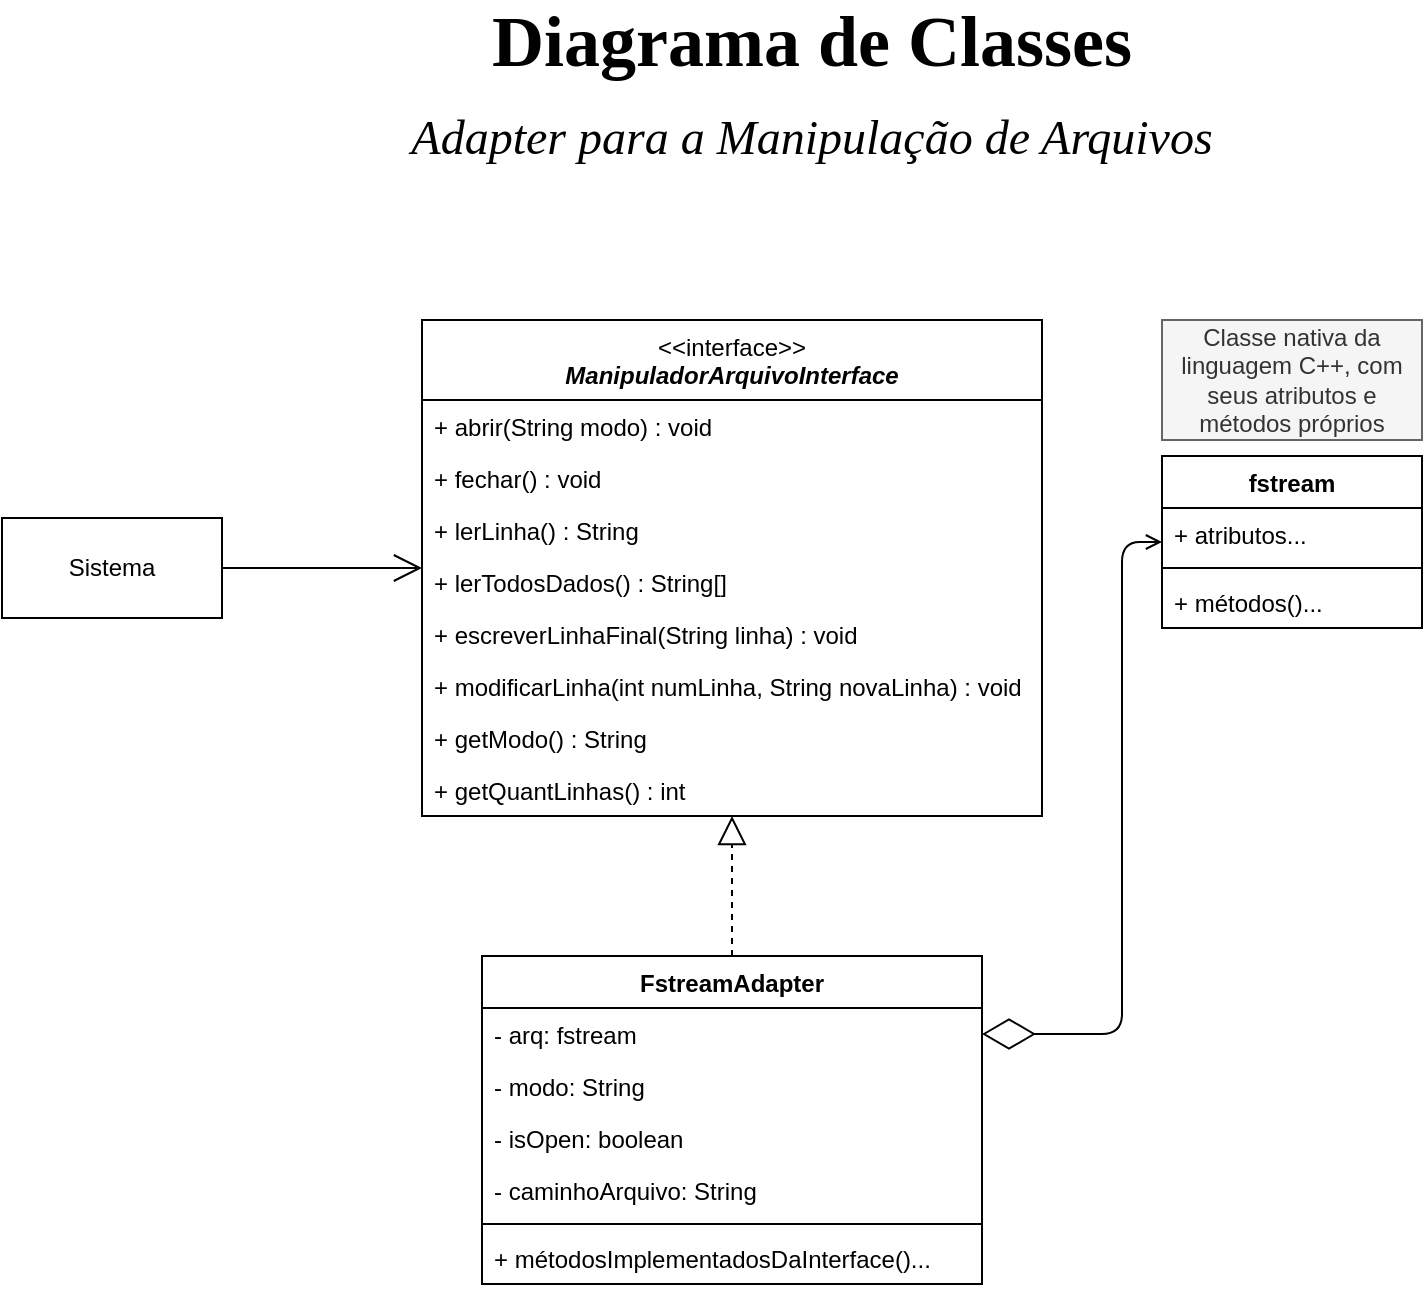 <mxfile>
    <diagram id="FfDZVrdgh5tswIlTiFFX" name="Page-1">
        <mxGraphModel dx="993" dy="496" grid="1" gridSize="10" guides="1" tooltips="1" connect="1" arrows="1" fold="1" page="1" pageScale="1" pageWidth="1169" pageHeight="827" background="none" math="0" shadow="0">
            <root>
                <mxCell id="0"/>
                <mxCell id="1" parent="0"/>
                <mxCell id="2" value="&lt;div&gt;&lt;b&gt;Diagrama de Classes&lt;/b&gt;&lt;/div&gt;&lt;div&gt;&lt;i&gt;&lt;font style=&quot;font-size: 24px;&quot;&gt;Adapter para a Manipulação de Arquivos&lt;/font&gt;&lt;/i&gt;&lt;/div&gt;" style="text;html=1;align=center;verticalAlign=middle;whiteSpace=wrap;rounded=0;fontFamily=Times New Roman;fontSize=36;" parent="1" vertex="1">
                    <mxGeometry x="374" y="40" width="422" height="70" as="geometry"/>
                </mxCell>
                <mxCell id="3" value="Sistema" style="html=1;whiteSpace=wrap;" parent="1" vertex="1">
                    <mxGeometry x="180" y="291" width="110" height="50" as="geometry"/>
                </mxCell>
                <mxCell id="4" value="&lt;div&gt;&lt;span style=&quot;font-weight: normal;&quot;&gt;&amp;lt;&amp;lt;interface&amp;gt;&amp;gt;&lt;/span&gt;&lt;/div&gt;&lt;i&gt;ManipuladorArquivoInterface&lt;/i&gt;" style="swimlane;fontStyle=1;align=center;verticalAlign=top;childLayout=stackLayout;horizontal=1;startSize=40;horizontalStack=0;resizeParent=1;resizeParentMax=0;resizeLast=0;collapsible=1;marginBottom=0;whiteSpace=wrap;html=1;strokeColor=#000000;" parent="1" vertex="1">
                    <mxGeometry x="390" y="192" width="310" height="248" as="geometry"/>
                </mxCell>
                <mxCell id="7" value="+ abrir(String modo) : void" style="text;strokeColor=none;fillColor=none;align=left;verticalAlign=top;spacingLeft=4;spacingRight=4;overflow=hidden;rotatable=0;points=[[0,0.5],[1,0.5]];portConstraint=eastwest;whiteSpace=wrap;html=1;" parent="4" vertex="1">
                    <mxGeometry y="40" width="310" height="26" as="geometry"/>
                </mxCell>
                <mxCell id="9" value="+ fechar() : void" style="text;strokeColor=none;fillColor=none;align=left;verticalAlign=top;spacingLeft=4;spacingRight=4;overflow=hidden;rotatable=0;points=[[0,0.5],[1,0.5]];portConstraint=eastwest;whiteSpace=wrap;html=1;" parent="4" vertex="1">
                    <mxGeometry y="66" width="310" height="26" as="geometry"/>
                </mxCell>
                <mxCell id="11" value="+ lerLinha() : String" style="text;strokeColor=none;fillColor=none;align=left;verticalAlign=top;spacingLeft=4;spacingRight=4;overflow=hidden;rotatable=0;points=[[0,0.5],[1,0.5]];portConstraint=eastwest;whiteSpace=wrap;html=1;" parent="4" vertex="1">
                    <mxGeometry y="92" width="310" height="26" as="geometry"/>
                </mxCell>
                <mxCell id="12" value="+ lerTodosDados() : String[]" style="text;strokeColor=none;fillColor=none;align=left;verticalAlign=top;spacingLeft=4;spacingRight=4;overflow=hidden;rotatable=0;points=[[0,0.5],[1,0.5]];portConstraint=eastwest;whiteSpace=wrap;html=1;" parent="4" vertex="1">
                    <mxGeometry y="118" width="310" height="26" as="geometry"/>
                </mxCell>
                <mxCell id="13" value="+ escreverLinhaFinal(String linha) : void" style="text;strokeColor=none;fillColor=none;align=left;verticalAlign=top;spacingLeft=4;spacingRight=4;overflow=hidden;rotatable=0;points=[[0,0.5],[1,0.5]];portConstraint=eastwest;whiteSpace=wrap;html=1;" parent="4" vertex="1">
                    <mxGeometry y="144" width="310" height="26" as="geometry"/>
                </mxCell>
                <mxCell id="14" value="+ modificarLinha(int numLinha, String novaLinha) : void" style="text;strokeColor=none;fillColor=none;align=left;verticalAlign=top;spacingLeft=4;spacingRight=4;overflow=hidden;rotatable=0;points=[[0,0.5],[1,0.5]];portConstraint=eastwest;whiteSpace=wrap;html=1;" parent="4" vertex="1">
                    <mxGeometry y="170" width="310" height="26" as="geometry"/>
                </mxCell>
                <mxCell id="10" value="+ getModo() : String" style="text;strokeColor=none;fillColor=none;align=left;verticalAlign=top;spacingLeft=4;spacingRight=4;overflow=hidden;rotatable=0;points=[[0,0.5],[1,0.5]];portConstraint=eastwest;whiteSpace=wrap;html=1;" parent="4" vertex="1">
                    <mxGeometry y="196" width="310" height="26" as="geometry"/>
                </mxCell>
                <mxCell id="47" value="+ getQuantLinhas() : int" style="text;strokeColor=none;fillColor=none;align=left;verticalAlign=top;spacingLeft=4;spacingRight=4;overflow=hidden;rotatable=0;points=[[0,0.5],[1,0.5]];portConstraint=eastwest;whiteSpace=wrap;html=1;" vertex="1" parent="4">
                    <mxGeometry y="222" width="310" height="26" as="geometry"/>
                </mxCell>
                <mxCell id="15" value="FstreamAdapter" style="swimlane;fontStyle=1;align=center;verticalAlign=top;childLayout=stackLayout;horizontal=1;startSize=26;horizontalStack=0;resizeParent=1;resizeParentMax=0;resizeLast=0;collapsible=1;marginBottom=0;whiteSpace=wrap;html=1;" parent="1" vertex="1">
                    <mxGeometry x="420" y="510" width="250" height="164" as="geometry"/>
                </mxCell>
                <mxCell id="43" value="- arq: fstream" style="text;strokeColor=none;fillColor=none;align=left;verticalAlign=top;spacingLeft=4;spacingRight=4;overflow=hidden;rotatable=0;points=[[0,0.5],[1,0.5]];portConstraint=eastwest;whiteSpace=wrap;html=1;" parent="15" vertex="1">
                    <mxGeometry y="26" width="250" height="26" as="geometry"/>
                </mxCell>
                <mxCell id="42" value="- modo: String" style="text;strokeColor=none;fillColor=none;align=left;verticalAlign=top;spacingLeft=4;spacingRight=4;overflow=hidden;rotatable=0;points=[[0,0.5],[1,0.5]];portConstraint=eastwest;whiteSpace=wrap;html=1;" parent="15" vertex="1">
                    <mxGeometry y="52" width="250" height="26" as="geometry"/>
                </mxCell>
                <mxCell id="46" value="- isOpen: boolean" style="text;strokeColor=none;fillColor=none;align=left;verticalAlign=top;spacingLeft=4;spacingRight=4;overflow=hidden;rotatable=0;points=[[0,0.5],[1,0.5]];portConstraint=eastwest;whiteSpace=wrap;html=1;" parent="15" vertex="1">
                    <mxGeometry y="78" width="250" height="26" as="geometry"/>
                </mxCell>
                <mxCell id="16" value="- caminhoArquivo: String" style="text;strokeColor=none;fillColor=none;align=left;verticalAlign=top;spacingLeft=4;spacingRight=4;overflow=hidden;rotatable=0;points=[[0,0.5],[1,0.5]];portConstraint=eastwest;whiteSpace=wrap;html=1;" parent="15" vertex="1">
                    <mxGeometry y="104" width="250" height="26" as="geometry"/>
                </mxCell>
                <mxCell id="17" value="" style="line;strokeWidth=1;fillColor=none;align=left;verticalAlign=middle;spacingTop=-1;spacingLeft=3;spacingRight=3;rotatable=0;labelPosition=right;points=[];portConstraint=eastwest;strokeColor=inherit;" parent="15" vertex="1">
                    <mxGeometry y="130" width="250" height="8" as="geometry"/>
                </mxCell>
                <mxCell id="18" value="+ métodosImplementadosDaInterface()..." style="text;strokeColor=none;fillColor=none;align=left;verticalAlign=top;spacingLeft=4;spacingRight=4;overflow=hidden;rotatable=0;points=[[0,0.5],[1,0.5]];portConstraint=eastwest;whiteSpace=wrap;html=1;" parent="15" vertex="1">
                    <mxGeometry y="138" width="250" height="26" as="geometry"/>
                </mxCell>
                <mxCell id="39" value="" style="group" parent="1" vertex="1" connectable="0">
                    <mxGeometry x="760" y="192" width="130" height="154" as="geometry"/>
                </mxCell>
                <mxCell id="34" value="Classe nativa da linguagem C++, com seus atributos e métodos próprios" style="whiteSpace=wrap;html=1;fillColor=#f5f5f5;fontColor=#333333;strokeColor=#666666;" parent="39" vertex="1">
                    <mxGeometry width="130" height="60" as="geometry"/>
                </mxCell>
                <mxCell id="35" value="fstream" style="swimlane;fontStyle=1;align=center;verticalAlign=top;childLayout=stackLayout;horizontal=1;startSize=26;horizontalStack=0;resizeParent=1;resizeParentMax=0;resizeLast=0;collapsible=1;marginBottom=0;whiteSpace=wrap;html=1;" parent="39" vertex="1">
                    <mxGeometry y="68" width="130" height="86" as="geometry">
                        <mxRectangle y="68" width="80" height="30" as="alternateBounds"/>
                    </mxGeometry>
                </mxCell>
                <mxCell id="36" value="+ atributos..." style="text;strokeColor=none;fillColor=none;align=left;verticalAlign=top;spacingLeft=4;spacingRight=4;overflow=hidden;rotatable=0;points=[[0,0.5],[1,0.5]];portConstraint=eastwest;whiteSpace=wrap;html=1;" parent="35" vertex="1">
                    <mxGeometry y="26" width="130" height="26" as="geometry"/>
                </mxCell>
                <mxCell id="37" value="" style="line;strokeWidth=1;fillColor=none;align=left;verticalAlign=middle;spacingTop=-1;spacingLeft=3;spacingRight=3;rotatable=0;labelPosition=right;points=[];portConstraint=eastwest;strokeColor=inherit;" parent="35" vertex="1">
                    <mxGeometry y="52" width="130" height="8" as="geometry"/>
                </mxCell>
                <mxCell id="38" value="+ métodos()..." style="text;strokeColor=none;fillColor=none;align=left;verticalAlign=top;spacingLeft=4;spacingRight=4;overflow=hidden;rotatable=0;points=[[0,0.5],[1,0.5]];portConstraint=eastwest;whiteSpace=wrap;html=1;" parent="35" vertex="1">
                    <mxGeometry y="60" width="130" height="26" as="geometry"/>
                </mxCell>
                <mxCell id="40" value="" style="endArrow=block;dashed=1;endFill=0;endSize=12;html=1;" parent="1" source="15" target="4" edge="1">
                    <mxGeometry width="160" relative="1" as="geometry">
                        <mxPoint x="555" y="390" as="sourcePoint"/>
                        <mxPoint x="715" y="390" as="targetPoint"/>
                    </mxGeometry>
                </mxCell>
                <mxCell id="44" value="" style="endArrow=diamondThin;endFill=0;endSize=24;html=1;startArrow=open;startFill=0;edgeStyle=elbowEdgeStyle;" parent="1" source="35" target="43" edge="1">
                    <mxGeometry width="160" relative="1" as="geometry">
                        <mxPoint x="715" y="450" as="sourcePoint"/>
                        <mxPoint x="875" y="450" as="targetPoint"/>
                        <Array as="points">
                            <mxPoint x="740" y="520"/>
                        </Array>
                    </mxGeometry>
                </mxCell>
                <mxCell id="45" value="" style="endArrow=open;endFill=1;endSize=12;html=1;" parent="1" source="3" target="4" edge="1">
                    <mxGeometry width="160" relative="1" as="geometry">
                        <mxPoint x="480" y="380" as="sourcePoint"/>
                        <mxPoint x="640" y="380" as="targetPoint"/>
                        <Array as="points"/>
                    </mxGeometry>
                </mxCell>
            </root>
        </mxGraphModel>
    </diagram>
</mxfile>